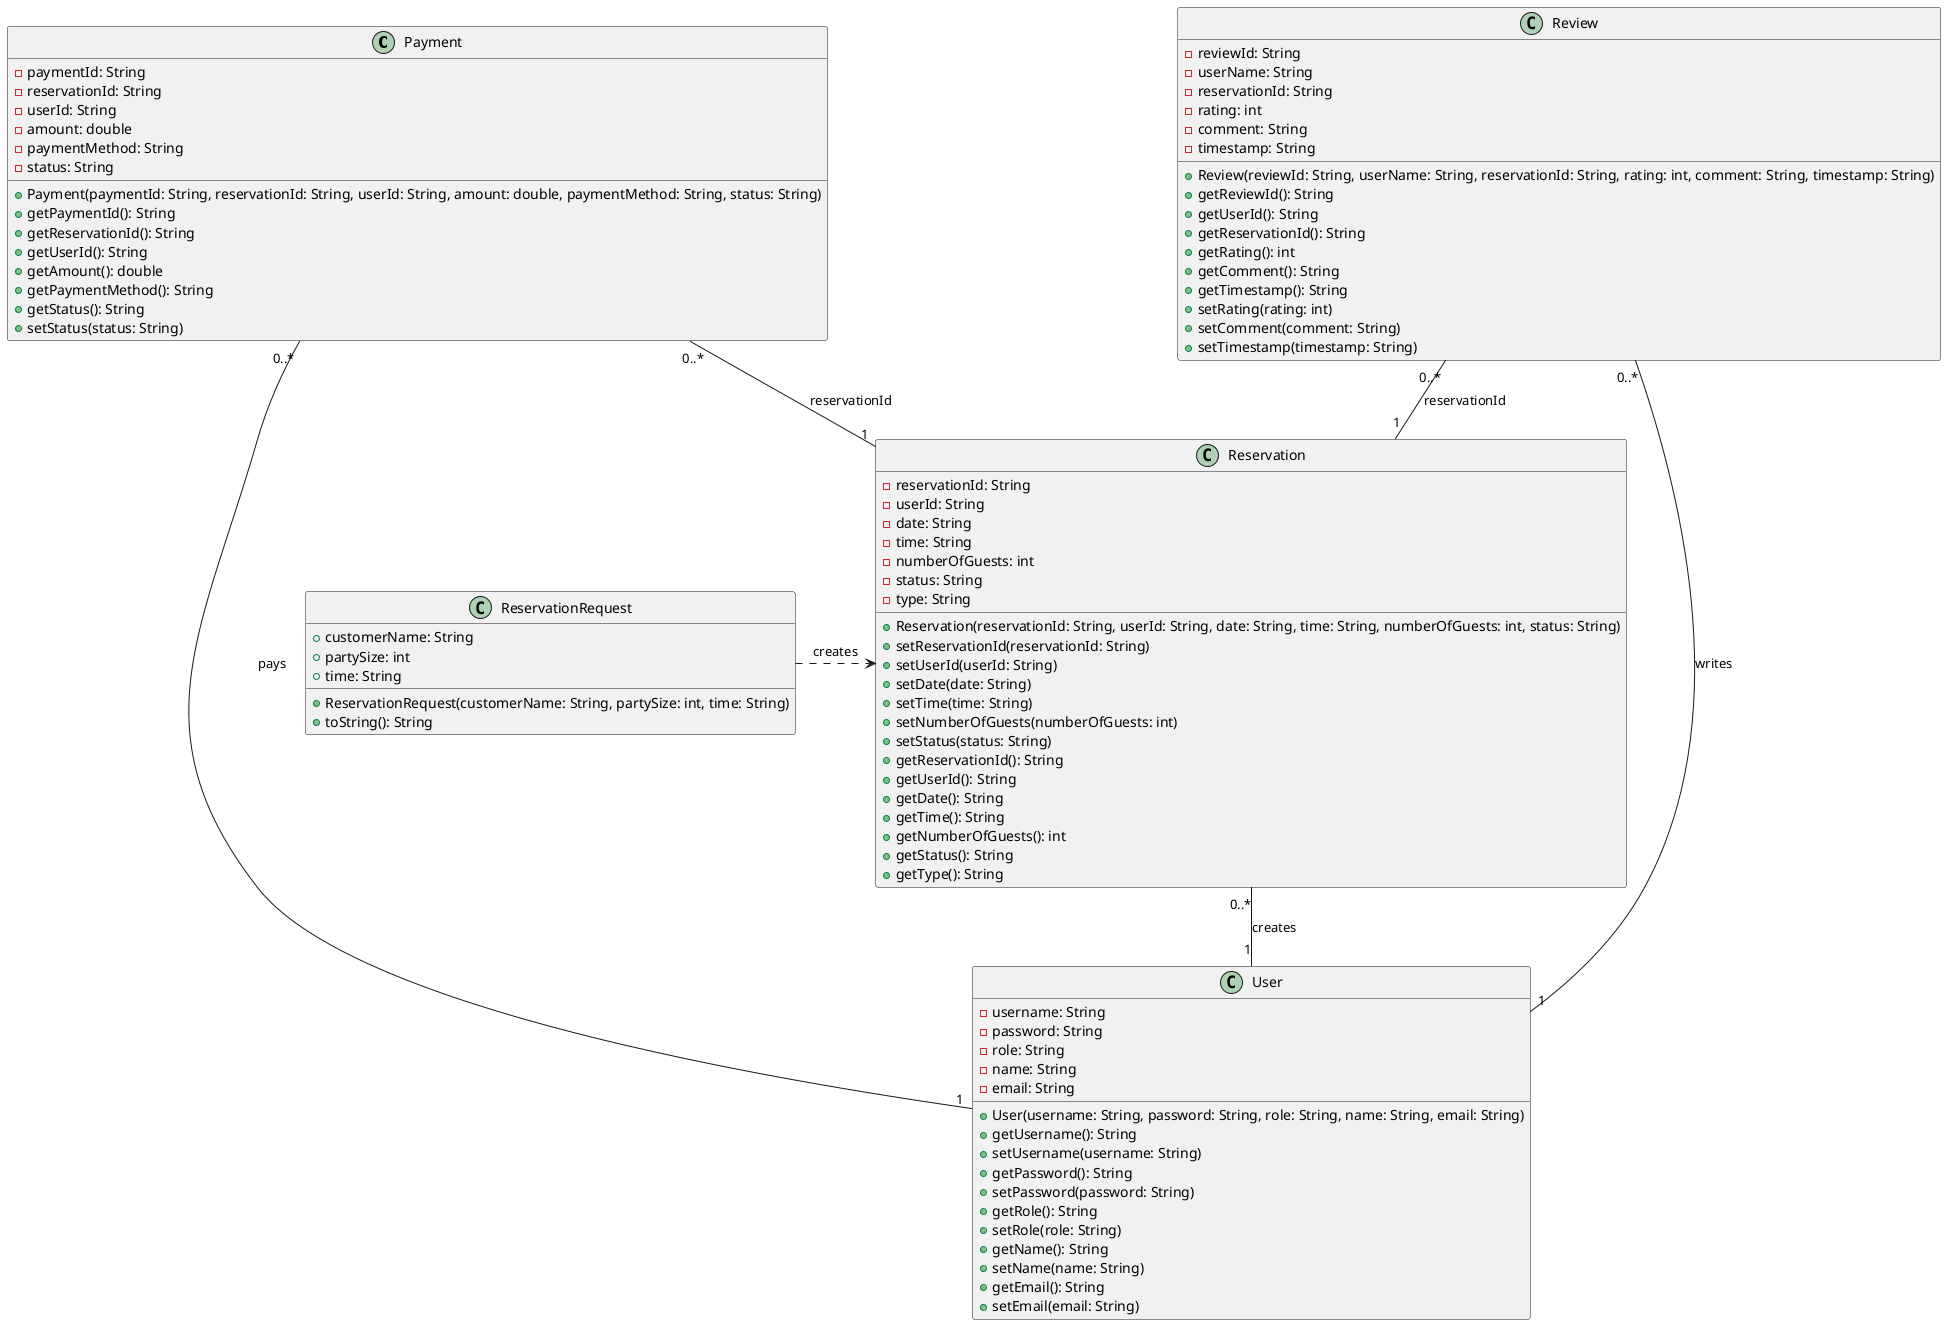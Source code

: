 @startuml


  class Payment {
    -paymentId: String
    -reservationId: String
    -userId: String
    -amount: double
    -paymentMethod: String
    -status: String
    +Payment(paymentId: String, reservationId: String, userId: String, amount: double, paymentMethod: String, status: String)
    +getPaymentId(): String
    +getReservationId(): String
    +getUserId(): String
    +getAmount(): double
    +getPaymentMethod(): String
    +getStatus(): String
    +setStatus(status: String)
  }

  class Reservation {
    -reservationId: String
    -userId: String
    -date: String
    -time: String
    -numberOfGuests: int
    -status: String
    -type: String
    +Reservation(reservationId: String, userId: String, date: String, time: String, numberOfGuests: int, status: String)
    +setReservationId(reservationId: String)
    +setUserId(userId: String)
    +setDate(date: String)
    +setTime(time: String)
    +setNumberOfGuests(numberOfGuests: int)
    +setStatus(status: String)
    +getReservationId(): String
    +getUserId(): String
    +getDate(): String
    +getTime(): String
    +getNumberOfGuests(): int
    +getStatus(): String
    +getType(): String
  }

  class ReservationRequest {
    +customerName: String
    +partySize: int
    +time: String
    +ReservationRequest(customerName: String, partySize: int, time: String)
    +toString(): String
  }

  class Review {
    -reviewId: String
    -userName: String
    -reservationId: String
    -rating: int
    -comment: String
    -timestamp: String
    +Review(reviewId: String, userName: String, reservationId: String, rating: int, comment: String, timestamp: String)
    +getReviewId(): String
    +getUserId(): String
    +getReservationId(): String
    +getRating(): int
    +getComment(): String
    +getTimestamp(): String
    +setRating(rating: int)
    +setComment(comment: String)
    +setTimestamp(timestamp: String)
  }

  class User {
    -username: String
    -password: String
    -role: String
    -name: String
    -email: String
    +User(username: String, password: String, role: String, name: String, email: String)
    +getUsername(): String
    +setUsername(username: String)
    +getPassword(): String
    +setPassword(password: String)
    +getRole(): String
    +setRole(role: String)
    +getName(): String
    +setName(name: String)
    +getEmail(): String
    +setEmail(email: String)
  }

  ' Associations
Reservation "0..*" -- "1" User : creates
Payment "0..*" -- "1" Reservation : reservationId
Payment "0..*" -- "1" User : pays
Review "0..*" -- "1" Reservation : reservationId
Review "0..*" -- "1" User : writes
ReservationRequest .> Reservation : creates


@enduml
